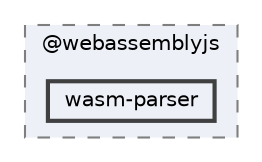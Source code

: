 digraph "pkiclassroomrescheduler/src/main/frontend/node_modules/@webassemblyjs/wasm-parser"
{
 // LATEX_PDF_SIZE
  bgcolor="transparent";
  edge [fontname=Helvetica,fontsize=10,labelfontname=Helvetica,labelfontsize=10];
  node [fontname=Helvetica,fontsize=10,shape=box,height=0.2,width=0.4];
  compound=true
  subgraph clusterdir_b3e94aab20e94a5d7457593ecb275426 {
    graph [ bgcolor="#edf0f7", pencolor="grey50", label="@webassemblyjs", fontname=Helvetica,fontsize=10 style="filled,dashed", URL="dir_b3e94aab20e94a5d7457593ecb275426.html",tooltip=""]
  dir_868a59994eebd91a00b8abb4e488cf7d [label="wasm-parser", fillcolor="#edf0f7", color="grey25", style="filled,bold", URL="dir_868a59994eebd91a00b8abb4e488cf7d.html",tooltip=""];
  }
}

